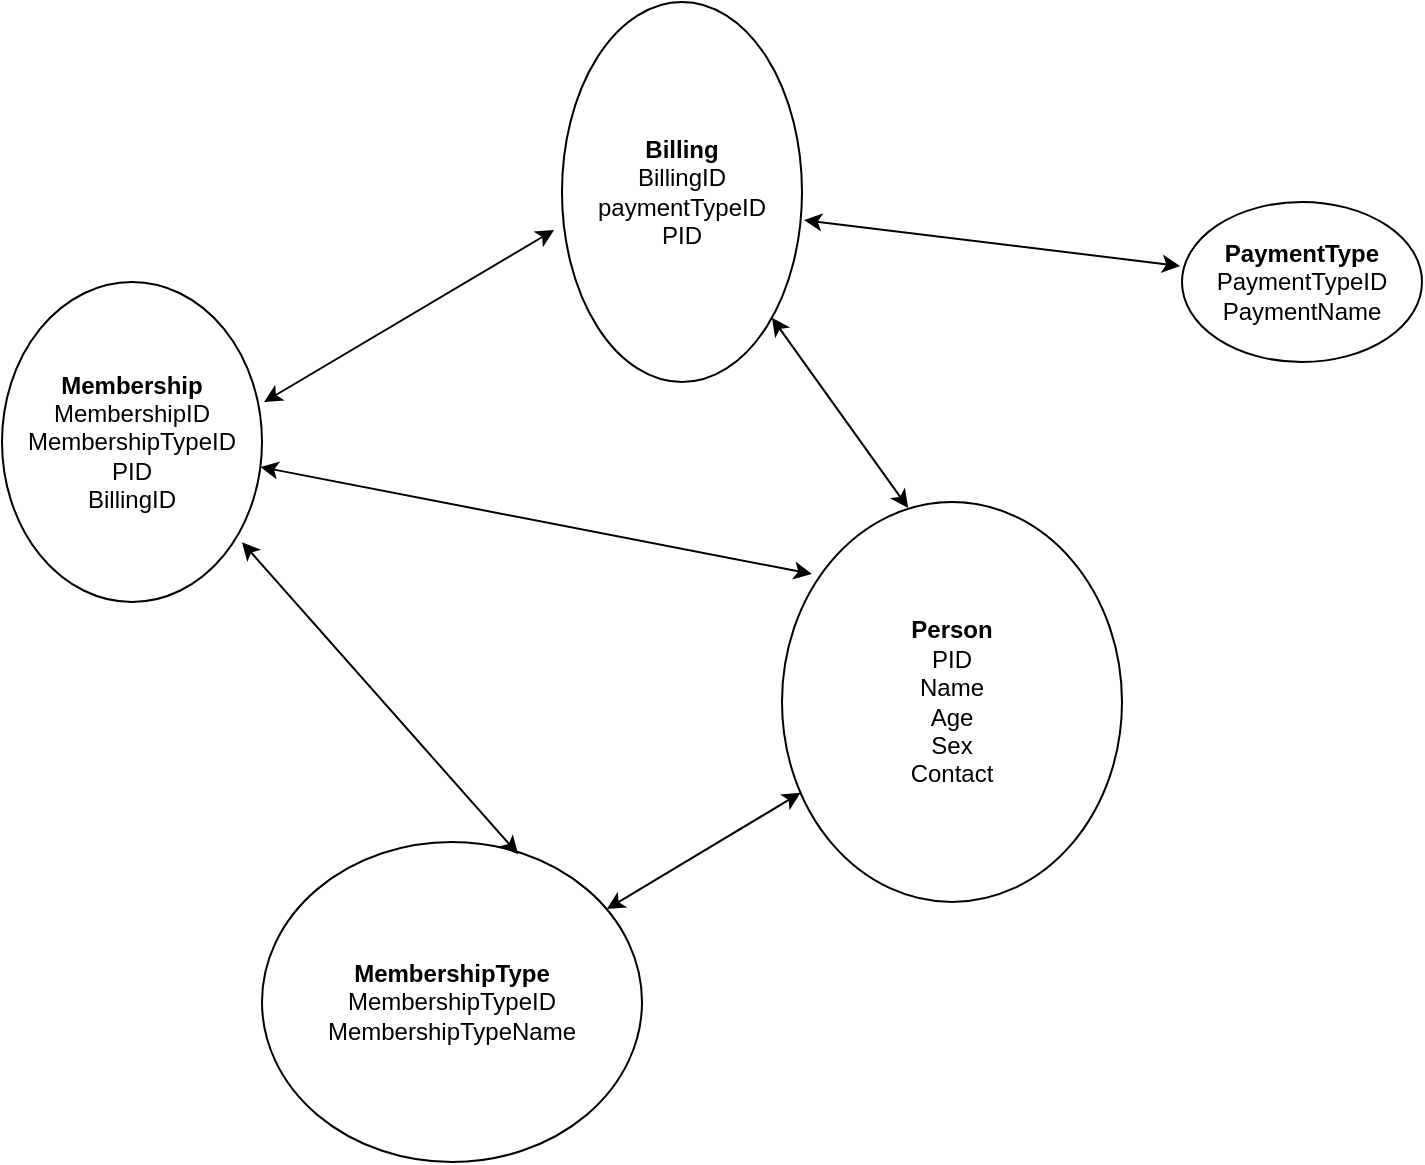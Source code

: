 <mxfile version="13.6.4" type="github">
  <diagram id="ZBMq4jeeCceyxKJ0wnBh" name="Page-1">
    <mxGraphModel dx="946" dy="1746" grid="1" gridSize="10" guides="1" tooltips="1" connect="1" arrows="1" fold="1" page="1" pageScale="1" pageWidth="850" pageHeight="1100" math="0" shadow="0">
      <root>
        <mxCell id="0" />
        <mxCell id="1" parent="0" />
        <mxCell id="fBbBC2fZr12eWxPC5pkF-1" value="&lt;b&gt;Person&lt;br&gt;&lt;/b&gt;PID&lt;br&gt;Name&lt;br&gt;Age&lt;br&gt;Sex&lt;br&gt;Contact" style="ellipse;whiteSpace=wrap;html=1;" vertex="1" parent="1">
          <mxGeometry x="490" y="-470" width="170" height="200" as="geometry" />
        </mxCell>
        <mxCell id="fBbBC2fZr12eWxPC5pkF-2" value="&lt;b&gt;MembershipType&lt;/b&gt;&lt;br&gt;MembershipTypeID&lt;br&gt;MembershipTypeName" style="ellipse;whiteSpace=wrap;html=1;" vertex="1" parent="1">
          <mxGeometry x="230" y="-300" width="190" height="160" as="geometry" />
        </mxCell>
        <mxCell id="fBbBC2fZr12eWxPC5pkF-3" value="&lt;b&gt;Membership&lt;/b&gt;&lt;br&gt;MembershipID&lt;br&gt;MembershipTypeID&lt;br&gt;PID&lt;br&gt;BillingID&lt;br&gt;" style="ellipse;whiteSpace=wrap;html=1;" vertex="1" parent="1">
          <mxGeometry x="100" y="-580" width="130" height="160" as="geometry" />
        </mxCell>
        <mxCell id="fBbBC2fZr12eWxPC5pkF-8" value="&lt;b&gt;PaymentType&lt;/b&gt;&lt;br&gt;PaymentTypeID&lt;br&gt;PaymentName" style="ellipse;whiteSpace=wrap;html=1;" vertex="1" parent="1">
          <mxGeometry x="690" y="-620" width="120" height="80" as="geometry" />
        </mxCell>
        <mxCell id="fBbBC2fZr12eWxPC5pkF-9" value="&lt;b&gt;Billing&lt;/b&gt;&lt;br&gt;BillingID&lt;br&gt;paymentTypeID&lt;br&gt;PID" style="ellipse;whiteSpace=wrap;html=1;" vertex="1" parent="1">
          <mxGeometry x="380" y="-720" width="120" height="190" as="geometry" />
        </mxCell>
        <mxCell id="fBbBC2fZr12eWxPC5pkF-15" value="" style="endArrow=classic;startArrow=classic;html=1;exitX=1.008;exitY=0.375;exitDx=0;exitDy=0;exitPerimeter=0;entryX=-0.033;entryY=0.6;entryDx=0;entryDy=0;entryPerimeter=0;" edge="1" parent="1" source="fBbBC2fZr12eWxPC5pkF-3" target="fBbBC2fZr12eWxPC5pkF-9">
          <mxGeometry width="50" height="50" relative="1" as="geometry">
            <mxPoint x="460" y="-410" as="sourcePoint" />
            <mxPoint x="510" y="-460" as="targetPoint" />
          </mxGeometry>
        </mxCell>
        <mxCell id="fBbBC2fZr12eWxPC5pkF-16" value="" style="endArrow=classic;startArrow=classic;html=1;entryX=0.088;entryY=0.18;entryDx=0;entryDy=0;entryPerimeter=0;" edge="1" parent="1" source="fBbBC2fZr12eWxPC5pkF-3" target="fBbBC2fZr12eWxPC5pkF-1">
          <mxGeometry width="50" height="50" relative="1" as="geometry">
            <mxPoint x="460" y="-410" as="sourcePoint" />
            <mxPoint x="510" y="-460" as="targetPoint" />
          </mxGeometry>
        </mxCell>
        <mxCell id="fBbBC2fZr12eWxPC5pkF-17" value="" style="endArrow=classic;startArrow=classic;html=1;exitX=0.923;exitY=0.813;exitDx=0;exitDy=0;exitPerimeter=0;entryX=0.674;entryY=0.038;entryDx=0;entryDy=0;entryPerimeter=0;" edge="1" parent="1" source="fBbBC2fZr12eWxPC5pkF-3" target="fBbBC2fZr12eWxPC5pkF-2">
          <mxGeometry width="50" height="50" relative="1" as="geometry">
            <mxPoint x="460" y="-410" as="sourcePoint" />
            <mxPoint x="510" y="-460" as="targetPoint" />
          </mxGeometry>
        </mxCell>
        <mxCell id="fBbBC2fZr12eWxPC5pkF-18" value="" style="endArrow=classic;startArrow=classic;html=1;exitX=1.008;exitY=0.574;exitDx=0;exitDy=0;exitPerimeter=0;entryX=-0.008;entryY=0.4;entryDx=0;entryDy=0;entryPerimeter=0;" edge="1" parent="1" source="fBbBC2fZr12eWxPC5pkF-9" target="fBbBC2fZr12eWxPC5pkF-8">
          <mxGeometry width="50" height="50" relative="1" as="geometry">
            <mxPoint x="460" y="-410" as="sourcePoint" />
            <mxPoint x="510" y="-460" as="targetPoint" />
          </mxGeometry>
        </mxCell>
        <mxCell id="fBbBC2fZr12eWxPC5pkF-19" value="" style="endArrow=classic;startArrow=classic;html=1;entryX=0.371;entryY=0.015;entryDx=0;entryDy=0;entryPerimeter=0;" edge="1" parent="1" source="fBbBC2fZr12eWxPC5pkF-9" target="fBbBC2fZr12eWxPC5pkF-1">
          <mxGeometry width="50" height="50" relative="1" as="geometry">
            <mxPoint x="460" y="-410" as="sourcePoint" />
            <mxPoint x="510" y="-460" as="targetPoint" />
          </mxGeometry>
        </mxCell>
        <mxCell id="fBbBC2fZr12eWxPC5pkF-20" value="" style="endArrow=classic;startArrow=classic;html=1;" edge="1" parent="1" source="fBbBC2fZr12eWxPC5pkF-2" target="fBbBC2fZr12eWxPC5pkF-1">
          <mxGeometry width="50" height="50" relative="1" as="geometry">
            <mxPoint x="460" y="-420" as="sourcePoint" />
            <mxPoint x="510" y="-470" as="targetPoint" />
          </mxGeometry>
        </mxCell>
      </root>
    </mxGraphModel>
  </diagram>
</mxfile>

